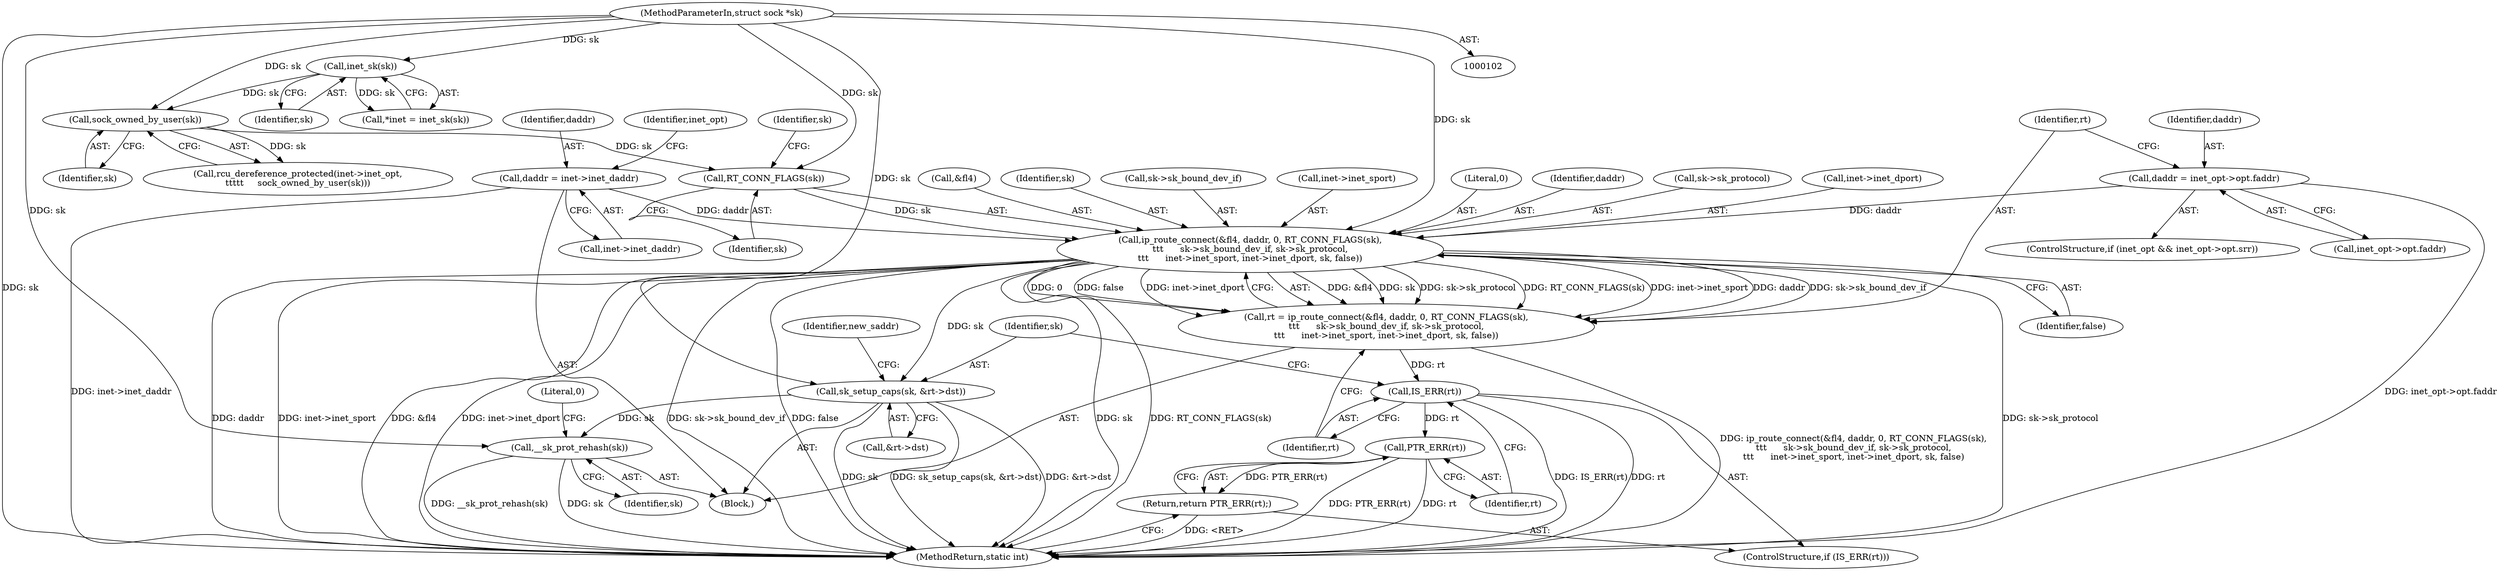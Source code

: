 digraph "0_linux_f6d8bd051c391c1c0458a30b2a7abcd939329259_3@API" {
"1000151" [label="(Call,ip_route_connect(&fl4, daddr, 0, RT_CONN_FLAGS(sk),\n\t\t\t      sk->sk_bound_dev_if, sk->sk_protocol,\n\t\t\t      inet->inet_sport, inet->inet_dport, sk, false))"];
"1000117" [label="(Call,daddr = inet->inet_daddr)"];
"1000142" [label="(Call,daddr = inet_opt->opt.faddr)"];
"1000156" [label="(Call,RT_CONN_FLAGS(sk))"];
"1000132" [label="(Call,sock_owned_by_user(sk))"];
"1000108" [label="(Call,inet_sk(sk))"];
"1000103" [label="(MethodParameterIn,struct sock *sk)"];
"1000149" [label="(Call,rt = ip_route_connect(&fl4, daddr, 0, RT_CONN_FLAGS(sk),\n\t\t\t      sk->sk_bound_dev_if, sk->sk_protocol,\n\t\t\t      inet->inet_sport, inet->inet_dport, sk, false))"];
"1000173" [label="(Call,IS_ERR(rt))"];
"1000176" [label="(Call,PTR_ERR(rt))"];
"1000175" [label="(Return,return PTR_ERR(rt);)"];
"1000178" [label="(Call,sk_setup_caps(sk, &rt->dst))"];
"1000209" [label="(Call,__sk_prot_rehash(sk))"];
"1000151" [label="(Call,ip_route_connect(&fl4, daddr, 0, RT_CONN_FLAGS(sk),\n\t\t\t      sk->sk_bound_dev_if, sk->sk_protocol,\n\t\t\t      inet->inet_sport, inet->inet_dport, sk, false))"];
"1000109" [label="(Identifier,sk)"];
"1000150" [label="(Identifier,rt)"];
"1000117" [label="(Call,daddr = inet->inet_daddr)"];
"1000155" [label="(Literal,0)"];
"1000154" [label="(Identifier,daddr)"];
"1000143" [label="(Identifier,daddr)"];
"1000175" [label="(Return,return PTR_ERR(rt);)"];
"1000180" [label="(Call,&rt->dst)"];
"1000142" [label="(Call,daddr = inet_opt->opt.faddr)"];
"1000161" [label="(Call,sk->sk_protocol)"];
"1000118" [label="(Identifier,daddr)"];
"1000176" [label="(Call,PTR_ERR(rt))"];
"1000119" [label="(Call,inet->inet_daddr)"];
"1000128" [label="(Call,rcu_dereference_protected(inet->inet_opt,\n\t\t\t\t\t     sock_owned_by_user(sk)))"];
"1000159" [label="(Identifier,sk)"];
"1000133" [label="(Identifier,sk)"];
"1000210" [label="(Identifier,sk)"];
"1000177" [label="(Identifier,rt)"];
"1000144" [label="(Call,inet_opt->opt.faddr)"];
"1000134" [label="(ControlStructure,if (inet_opt && inet_opt->opt.srr))"];
"1000213" [label="(MethodReturn,static int)"];
"1000103" [label="(MethodParameterIn,struct sock *sk)"];
"1000174" [label="(Identifier,rt)"];
"1000171" [label="(Identifier,false)"];
"1000185" [label="(Identifier,new_saddr)"];
"1000156" [label="(Call,RT_CONN_FLAGS(sk))"];
"1000157" [label="(Identifier,sk)"];
"1000212" [label="(Literal,0)"];
"1000209" [label="(Call,__sk_prot_rehash(sk))"];
"1000173" [label="(Call,IS_ERR(rt))"];
"1000167" [label="(Call,inet->inet_dport)"];
"1000104" [label="(Block,)"];
"1000179" [label="(Identifier,sk)"];
"1000152" [label="(Call,&fl4)"];
"1000170" [label="(Identifier,sk)"];
"1000178" [label="(Call,sk_setup_caps(sk, &rt->dst))"];
"1000149" [label="(Call,rt = ip_route_connect(&fl4, daddr, 0, RT_CONN_FLAGS(sk),\n\t\t\t      sk->sk_bound_dev_if, sk->sk_protocol,\n\t\t\t      inet->inet_sport, inet->inet_dport, sk, false))"];
"1000108" [label="(Call,inet_sk(sk))"];
"1000106" [label="(Call,*inet = inet_sk(sk))"];
"1000158" [label="(Call,sk->sk_bound_dev_if)"];
"1000127" [label="(Identifier,inet_opt)"];
"1000132" [label="(Call,sock_owned_by_user(sk))"];
"1000164" [label="(Call,inet->inet_sport)"];
"1000172" [label="(ControlStructure,if (IS_ERR(rt)))"];
"1000151" -> "1000149"  [label="AST: "];
"1000151" -> "1000171"  [label="CFG: "];
"1000152" -> "1000151"  [label="AST: "];
"1000154" -> "1000151"  [label="AST: "];
"1000155" -> "1000151"  [label="AST: "];
"1000156" -> "1000151"  [label="AST: "];
"1000158" -> "1000151"  [label="AST: "];
"1000161" -> "1000151"  [label="AST: "];
"1000164" -> "1000151"  [label="AST: "];
"1000167" -> "1000151"  [label="AST: "];
"1000170" -> "1000151"  [label="AST: "];
"1000171" -> "1000151"  [label="AST: "];
"1000149" -> "1000151"  [label="CFG: "];
"1000151" -> "1000213"  [label="DDG: daddr"];
"1000151" -> "1000213"  [label="DDG: inet->inet_sport"];
"1000151" -> "1000213"  [label="DDG: &fl4"];
"1000151" -> "1000213"  [label="DDG: inet->inet_dport"];
"1000151" -> "1000213"  [label="DDG: sk->sk_bound_dev_if"];
"1000151" -> "1000213"  [label="DDG: false"];
"1000151" -> "1000213"  [label="DDG: sk"];
"1000151" -> "1000213"  [label="DDG: RT_CONN_FLAGS(sk)"];
"1000151" -> "1000213"  [label="DDG: sk->sk_protocol"];
"1000151" -> "1000149"  [label="DDG: &fl4"];
"1000151" -> "1000149"  [label="DDG: sk"];
"1000151" -> "1000149"  [label="DDG: sk->sk_protocol"];
"1000151" -> "1000149"  [label="DDG: RT_CONN_FLAGS(sk)"];
"1000151" -> "1000149"  [label="DDG: inet->inet_sport"];
"1000151" -> "1000149"  [label="DDG: daddr"];
"1000151" -> "1000149"  [label="DDG: sk->sk_bound_dev_if"];
"1000151" -> "1000149"  [label="DDG: 0"];
"1000151" -> "1000149"  [label="DDG: false"];
"1000151" -> "1000149"  [label="DDG: inet->inet_dport"];
"1000117" -> "1000151"  [label="DDG: daddr"];
"1000142" -> "1000151"  [label="DDG: daddr"];
"1000156" -> "1000151"  [label="DDG: sk"];
"1000103" -> "1000151"  [label="DDG: sk"];
"1000151" -> "1000178"  [label="DDG: sk"];
"1000117" -> "1000104"  [label="AST: "];
"1000117" -> "1000119"  [label="CFG: "];
"1000118" -> "1000117"  [label="AST: "];
"1000119" -> "1000117"  [label="AST: "];
"1000127" -> "1000117"  [label="CFG: "];
"1000117" -> "1000213"  [label="DDG: inet->inet_daddr"];
"1000142" -> "1000134"  [label="AST: "];
"1000142" -> "1000144"  [label="CFG: "];
"1000143" -> "1000142"  [label="AST: "];
"1000144" -> "1000142"  [label="AST: "];
"1000150" -> "1000142"  [label="CFG: "];
"1000142" -> "1000213"  [label="DDG: inet_opt->opt.faddr"];
"1000156" -> "1000157"  [label="CFG: "];
"1000157" -> "1000156"  [label="AST: "];
"1000159" -> "1000156"  [label="CFG: "];
"1000132" -> "1000156"  [label="DDG: sk"];
"1000103" -> "1000156"  [label="DDG: sk"];
"1000132" -> "1000128"  [label="AST: "];
"1000132" -> "1000133"  [label="CFG: "];
"1000133" -> "1000132"  [label="AST: "];
"1000128" -> "1000132"  [label="CFG: "];
"1000132" -> "1000128"  [label="DDG: sk"];
"1000108" -> "1000132"  [label="DDG: sk"];
"1000103" -> "1000132"  [label="DDG: sk"];
"1000108" -> "1000106"  [label="AST: "];
"1000108" -> "1000109"  [label="CFG: "];
"1000109" -> "1000108"  [label="AST: "];
"1000106" -> "1000108"  [label="CFG: "];
"1000108" -> "1000106"  [label="DDG: sk"];
"1000103" -> "1000108"  [label="DDG: sk"];
"1000103" -> "1000102"  [label="AST: "];
"1000103" -> "1000213"  [label="DDG: sk"];
"1000103" -> "1000178"  [label="DDG: sk"];
"1000103" -> "1000209"  [label="DDG: sk"];
"1000149" -> "1000104"  [label="AST: "];
"1000150" -> "1000149"  [label="AST: "];
"1000174" -> "1000149"  [label="CFG: "];
"1000149" -> "1000213"  [label="DDG: ip_route_connect(&fl4, daddr, 0, RT_CONN_FLAGS(sk),\n\t\t\t      sk->sk_bound_dev_if, sk->sk_protocol,\n\t\t\t      inet->inet_sport, inet->inet_dport, sk, false)"];
"1000149" -> "1000173"  [label="DDG: rt"];
"1000173" -> "1000172"  [label="AST: "];
"1000173" -> "1000174"  [label="CFG: "];
"1000174" -> "1000173"  [label="AST: "];
"1000177" -> "1000173"  [label="CFG: "];
"1000179" -> "1000173"  [label="CFG: "];
"1000173" -> "1000213"  [label="DDG: IS_ERR(rt)"];
"1000173" -> "1000213"  [label="DDG: rt"];
"1000173" -> "1000176"  [label="DDG: rt"];
"1000176" -> "1000175"  [label="AST: "];
"1000176" -> "1000177"  [label="CFG: "];
"1000177" -> "1000176"  [label="AST: "];
"1000175" -> "1000176"  [label="CFG: "];
"1000176" -> "1000213"  [label="DDG: PTR_ERR(rt)"];
"1000176" -> "1000213"  [label="DDG: rt"];
"1000176" -> "1000175"  [label="DDG: PTR_ERR(rt)"];
"1000175" -> "1000172"  [label="AST: "];
"1000213" -> "1000175"  [label="CFG: "];
"1000175" -> "1000213"  [label="DDG: <RET>"];
"1000178" -> "1000104"  [label="AST: "];
"1000178" -> "1000180"  [label="CFG: "];
"1000179" -> "1000178"  [label="AST: "];
"1000180" -> "1000178"  [label="AST: "];
"1000185" -> "1000178"  [label="CFG: "];
"1000178" -> "1000213"  [label="DDG: sk"];
"1000178" -> "1000213"  [label="DDG: sk_setup_caps(sk, &rt->dst)"];
"1000178" -> "1000213"  [label="DDG: &rt->dst"];
"1000178" -> "1000209"  [label="DDG: sk"];
"1000209" -> "1000104"  [label="AST: "];
"1000209" -> "1000210"  [label="CFG: "];
"1000210" -> "1000209"  [label="AST: "];
"1000212" -> "1000209"  [label="CFG: "];
"1000209" -> "1000213"  [label="DDG: __sk_prot_rehash(sk)"];
"1000209" -> "1000213"  [label="DDG: sk"];
}
